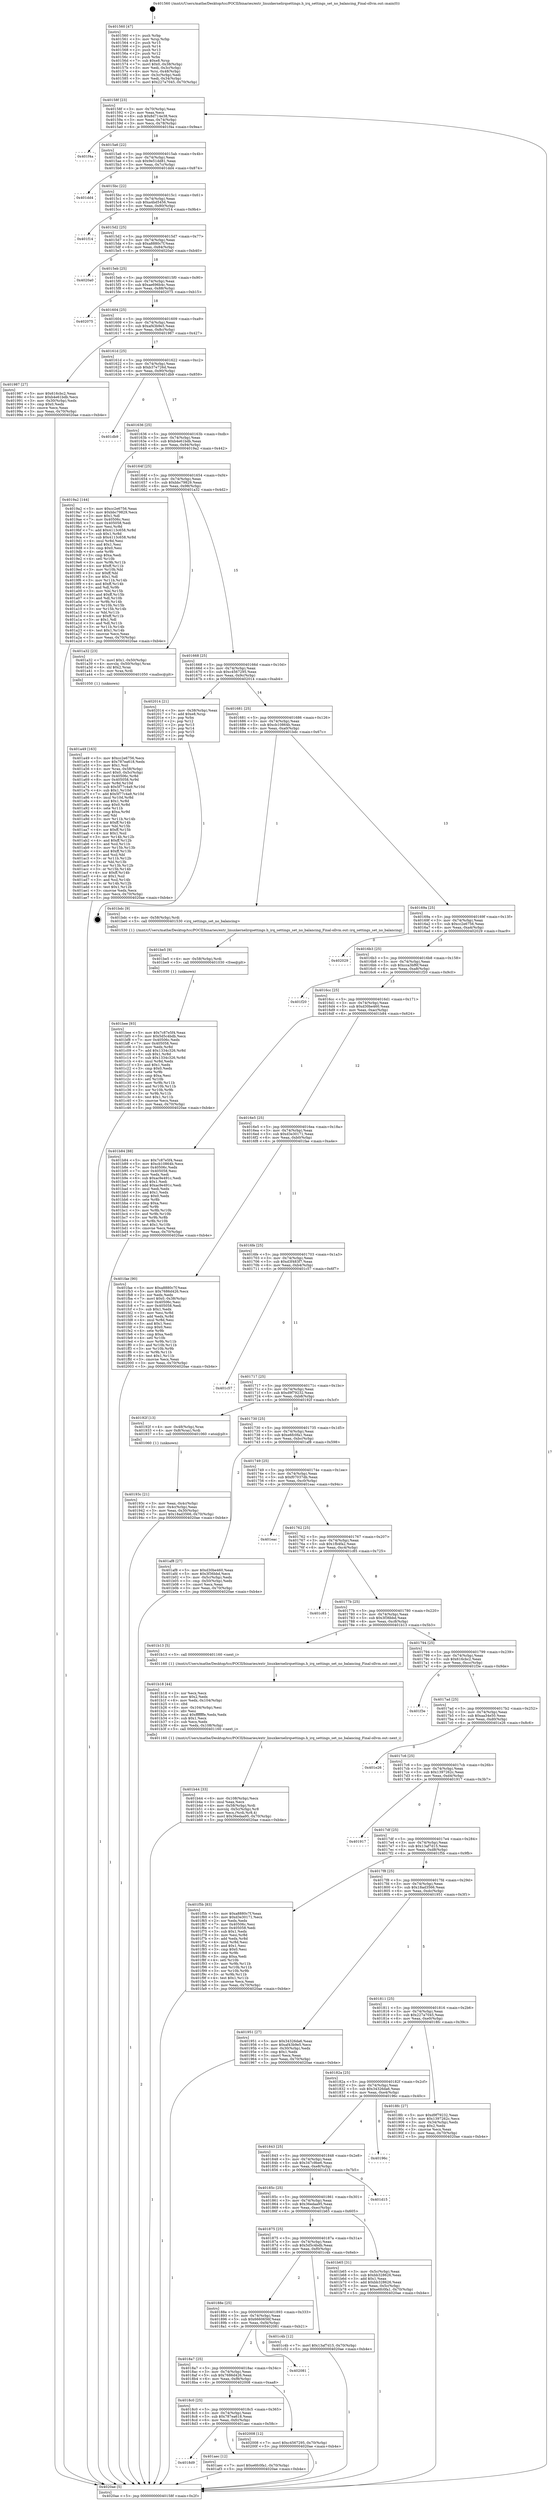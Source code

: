 digraph "0x401560" {
  label = "0x401560 (/mnt/c/Users/mathe/Desktop/tcc/POCII/binaries/extr_linuxkernelirqsettings.h_irq_settings_set_no_balancing_Final-ollvm.out::main(0))"
  labelloc = "t"
  node[shape=record]

  Entry [label="",width=0.3,height=0.3,shape=circle,fillcolor=black,style=filled]
  "0x40158f" [label="{
     0x40158f [23]\l
     | [instrs]\l
     &nbsp;&nbsp;0x40158f \<+3\>: mov -0x70(%rbp),%eax\l
     &nbsp;&nbsp;0x401592 \<+2\>: mov %eax,%ecx\l
     &nbsp;&nbsp;0x401594 \<+6\>: sub $0x8d714e38,%ecx\l
     &nbsp;&nbsp;0x40159a \<+3\>: mov %eax,-0x74(%rbp)\l
     &nbsp;&nbsp;0x40159d \<+3\>: mov %ecx,-0x78(%rbp)\l
     &nbsp;&nbsp;0x4015a0 \<+6\>: je 0000000000401f4a \<main+0x9ea\>\l
  }"]
  "0x401f4a" [label="{
     0x401f4a\l
  }", style=dashed]
  "0x4015a6" [label="{
     0x4015a6 [22]\l
     | [instrs]\l
     &nbsp;&nbsp;0x4015a6 \<+5\>: jmp 00000000004015ab \<main+0x4b\>\l
     &nbsp;&nbsp;0x4015ab \<+3\>: mov -0x74(%rbp),%eax\l
     &nbsp;&nbsp;0x4015ae \<+5\>: sub $0x9e51dd81,%eax\l
     &nbsp;&nbsp;0x4015b3 \<+3\>: mov %eax,-0x7c(%rbp)\l
     &nbsp;&nbsp;0x4015b6 \<+6\>: je 0000000000401dd4 \<main+0x874\>\l
  }"]
  Exit [label="",width=0.3,height=0.3,shape=circle,fillcolor=black,style=filled,peripheries=2]
  "0x401dd4" [label="{
     0x401dd4\l
  }", style=dashed]
  "0x4015bc" [label="{
     0x4015bc [22]\l
     | [instrs]\l
     &nbsp;&nbsp;0x4015bc \<+5\>: jmp 00000000004015c1 \<main+0x61\>\l
     &nbsp;&nbsp;0x4015c1 \<+3\>: mov -0x74(%rbp),%eax\l
     &nbsp;&nbsp;0x4015c4 \<+5\>: sub $0xa4bd5456,%eax\l
     &nbsp;&nbsp;0x4015c9 \<+3\>: mov %eax,-0x80(%rbp)\l
     &nbsp;&nbsp;0x4015cc \<+6\>: je 0000000000401f14 \<main+0x9b4\>\l
  }"]
  "0x401bee" [label="{
     0x401bee [93]\l
     | [instrs]\l
     &nbsp;&nbsp;0x401bee \<+5\>: mov $0x7c87e5f4,%eax\l
     &nbsp;&nbsp;0x401bf3 \<+5\>: mov $0x5d5c4bdb,%ecx\l
     &nbsp;&nbsp;0x401bf8 \<+7\>: mov 0x40506c,%edx\l
     &nbsp;&nbsp;0x401bff \<+7\>: mov 0x405058,%esi\l
     &nbsp;&nbsp;0x401c06 \<+3\>: mov %edx,%r8d\l
     &nbsp;&nbsp;0x401c09 \<+7\>: add $0x1334c326,%r8d\l
     &nbsp;&nbsp;0x401c10 \<+4\>: sub $0x1,%r8d\l
     &nbsp;&nbsp;0x401c14 \<+7\>: sub $0x1334c326,%r8d\l
     &nbsp;&nbsp;0x401c1b \<+4\>: imul %r8d,%edx\l
     &nbsp;&nbsp;0x401c1f \<+3\>: and $0x1,%edx\l
     &nbsp;&nbsp;0x401c22 \<+3\>: cmp $0x0,%edx\l
     &nbsp;&nbsp;0x401c25 \<+4\>: sete %r9b\l
     &nbsp;&nbsp;0x401c29 \<+3\>: cmp $0xa,%esi\l
     &nbsp;&nbsp;0x401c2c \<+4\>: setl %r10b\l
     &nbsp;&nbsp;0x401c30 \<+3\>: mov %r9b,%r11b\l
     &nbsp;&nbsp;0x401c33 \<+3\>: and %r10b,%r11b\l
     &nbsp;&nbsp;0x401c36 \<+3\>: xor %r10b,%r9b\l
     &nbsp;&nbsp;0x401c39 \<+3\>: or %r9b,%r11b\l
     &nbsp;&nbsp;0x401c3c \<+4\>: test $0x1,%r11b\l
     &nbsp;&nbsp;0x401c40 \<+3\>: cmovne %ecx,%eax\l
     &nbsp;&nbsp;0x401c43 \<+3\>: mov %eax,-0x70(%rbp)\l
     &nbsp;&nbsp;0x401c46 \<+5\>: jmp 00000000004020ae \<main+0xb4e\>\l
  }"]
  "0x401f14" [label="{
     0x401f14\l
  }", style=dashed]
  "0x4015d2" [label="{
     0x4015d2 [25]\l
     | [instrs]\l
     &nbsp;&nbsp;0x4015d2 \<+5\>: jmp 00000000004015d7 \<main+0x77\>\l
     &nbsp;&nbsp;0x4015d7 \<+3\>: mov -0x74(%rbp),%eax\l
     &nbsp;&nbsp;0x4015da \<+5\>: sub $0xa8880c7f,%eax\l
     &nbsp;&nbsp;0x4015df \<+6\>: mov %eax,-0x84(%rbp)\l
     &nbsp;&nbsp;0x4015e5 \<+6\>: je 00000000004020a0 \<main+0xb40\>\l
  }"]
  "0x401be5" [label="{
     0x401be5 [9]\l
     | [instrs]\l
     &nbsp;&nbsp;0x401be5 \<+4\>: mov -0x58(%rbp),%rdi\l
     &nbsp;&nbsp;0x401be9 \<+5\>: call 0000000000401030 \<free@plt\>\l
     | [calls]\l
     &nbsp;&nbsp;0x401030 \{1\} (unknown)\l
  }"]
  "0x4020a0" [label="{
     0x4020a0\l
  }", style=dashed]
  "0x4015eb" [label="{
     0x4015eb [25]\l
     | [instrs]\l
     &nbsp;&nbsp;0x4015eb \<+5\>: jmp 00000000004015f0 \<main+0x90\>\l
     &nbsp;&nbsp;0x4015f0 \<+3\>: mov -0x74(%rbp),%eax\l
     &nbsp;&nbsp;0x4015f3 \<+5\>: sub $0xae696b4c,%eax\l
     &nbsp;&nbsp;0x4015f8 \<+6\>: mov %eax,-0x88(%rbp)\l
     &nbsp;&nbsp;0x4015fe \<+6\>: je 0000000000402075 \<main+0xb15\>\l
  }"]
  "0x401b44" [label="{
     0x401b44 [33]\l
     | [instrs]\l
     &nbsp;&nbsp;0x401b44 \<+6\>: mov -0x108(%rbp),%ecx\l
     &nbsp;&nbsp;0x401b4a \<+3\>: imul %eax,%ecx\l
     &nbsp;&nbsp;0x401b4d \<+4\>: mov -0x58(%rbp),%rdi\l
     &nbsp;&nbsp;0x401b51 \<+4\>: movslq -0x5c(%rbp),%r8\l
     &nbsp;&nbsp;0x401b55 \<+4\>: mov %ecx,(%rdi,%r8,4)\l
     &nbsp;&nbsp;0x401b59 \<+7\>: movl $0x36edaa95,-0x70(%rbp)\l
     &nbsp;&nbsp;0x401b60 \<+5\>: jmp 00000000004020ae \<main+0xb4e\>\l
  }"]
  "0x402075" [label="{
     0x402075\l
  }", style=dashed]
  "0x401604" [label="{
     0x401604 [25]\l
     | [instrs]\l
     &nbsp;&nbsp;0x401604 \<+5\>: jmp 0000000000401609 \<main+0xa9\>\l
     &nbsp;&nbsp;0x401609 \<+3\>: mov -0x74(%rbp),%eax\l
     &nbsp;&nbsp;0x40160c \<+5\>: sub $0xaf43b9e5,%eax\l
     &nbsp;&nbsp;0x401611 \<+6\>: mov %eax,-0x8c(%rbp)\l
     &nbsp;&nbsp;0x401617 \<+6\>: je 0000000000401987 \<main+0x427\>\l
  }"]
  "0x401b18" [label="{
     0x401b18 [44]\l
     | [instrs]\l
     &nbsp;&nbsp;0x401b18 \<+2\>: xor %ecx,%ecx\l
     &nbsp;&nbsp;0x401b1a \<+5\>: mov $0x2,%edx\l
     &nbsp;&nbsp;0x401b1f \<+6\>: mov %edx,-0x104(%rbp)\l
     &nbsp;&nbsp;0x401b25 \<+1\>: cltd\l
     &nbsp;&nbsp;0x401b26 \<+6\>: mov -0x104(%rbp),%esi\l
     &nbsp;&nbsp;0x401b2c \<+2\>: idiv %esi\l
     &nbsp;&nbsp;0x401b2e \<+6\>: imul $0xfffffffe,%edx,%edx\l
     &nbsp;&nbsp;0x401b34 \<+3\>: sub $0x1,%ecx\l
     &nbsp;&nbsp;0x401b37 \<+2\>: sub %ecx,%edx\l
     &nbsp;&nbsp;0x401b39 \<+6\>: mov %edx,-0x108(%rbp)\l
     &nbsp;&nbsp;0x401b3f \<+5\>: call 0000000000401160 \<next_i\>\l
     | [calls]\l
     &nbsp;&nbsp;0x401160 \{1\} (/mnt/c/Users/mathe/Desktop/tcc/POCII/binaries/extr_linuxkernelirqsettings.h_irq_settings_set_no_balancing_Final-ollvm.out::next_i)\l
  }"]
  "0x401987" [label="{
     0x401987 [27]\l
     | [instrs]\l
     &nbsp;&nbsp;0x401987 \<+5\>: mov $0x616cbc2,%eax\l
     &nbsp;&nbsp;0x40198c \<+5\>: mov $0xb4e61bdb,%ecx\l
     &nbsp;&nbsp;0x401991 \<+3\>: mov -0x30(%rbp),%edx\l
     &nbsp;&nbsp;0x401994 \<+3\>: cmp $0x0,%edx\l
     &nbsp;&nbsp;0x401997 \<+3\>: cmove %ecx,%eax\l
     &nbsp;&nbsp;0x40199a \<+3\>: mov %eax,-0x70(%rbp)\l
     &nbsp;&nbsp;0x40199d \<+5\>: jmp 00000000004020ae \<main+0xb4e\>\l
  }"]
  "0x40161d" [label="{
     0x40161d [25]\l
     | [instrs]\l
     &nbsp;&nbsp;0x40161d \<+5\>: jmp 0000000000401622 \<main+0xc2\>\l
     &nbsp;&nbsp;0x401622 \<+3\>: mov -0x74(%rbp),%eax\l
     &nbsp;&nbsp;0x401625 \<+5\>: sub $0xb37e726d,%eax\l
     &nbsp;&nbsp;0x40162a \<+6\>: mov %eax,-0x90(%rbp)\l
     &nbsp;&nbsp;0x401630 \<+6\>: je 0000000000401db9 \<main+0x859\>\l
  }"]
  "0x4018d9" [label="{
     0x4018d9\l
  }", style=dashed]
  "0x401db9" [label="{
     0x401db9\l
  }", style=dashed]
  "0x401636" [label="{
     0x401636 [25]\l
     | [instrs]\l
     &nbsp;&nbsp;0x401636 \<+5\>: jmp 000000000040163b \<main+0xdb\>\l
     &nbsp;&nbsp;0x40163b \<+3\>: mov -0x74(%rbp),%eax\l
     &nbsp;&nbsp;0x40163e \<+5\>: sub $0xb4e61bdb,%eax\l
     &nbsp;&nbsp;0x401643 \<+6\>: mov %eax,-0x94(%rbp)\l
     &nbsp;&nbsp;0x401649 \<+6\>: je 00000000004019a2 \<main+0x442\>\l
  }"]
  "0x401aec" [label="{
     0x401aec [12]\l
     | [instrs]\l
     &nbsp;&nbsp;0x401aec \<+7\>: movl $0xe6fc0fa1,-0x70(%rbp)\l
     &nbsp;&nbsp;0x401af3 \<+5\>: jmp 00000000004020ae \<main+0xb4e\>\l
  }"]
  "0x4019a2" [label="{
     0x4019a2 [144]\l
     | [instrs]\l
     &nbsp;&nbsp;0x4019a2 \<+5\>: mov $0xcc2e6756,%eax\l
     &nbsp;&nbsp;0x4019a7 \<+5\>: mov $0xbbc79829,%ecx\l
     &nbsp;&nbsp;0x4019ac \<+2\>: mov $0x1,%dl\l
     &nbsp;&nbsp;0x4019ae \<+7\>: mov 0x40506c,%esi\l
     &nbsp;&nbsp;0x4019b5 \<+7\>: mov 0x405058,%edi\l
     &nbsp;&nbsp;0x4019bc \<+3\>: mov %esi,%r8d\l
     &nbsp;&nbsp;0x4019bf \<+7\>: add $0x4113c658,%r8d\l
     &nbsp;&nbsp;0x4019c6 \<+4\>: sub $0x1,%r8d\l
     &nbsp;&nbsp;0x4019ca \<+7\>: sub $0x4113c658,%r8d\l
     &nbsp;&nbsp;0x4019d1 \<+4\>: imul %r8d,%esi\l
     &nbsp;&nbsp;0x4019d5 \<+3\>: and $0x1,%esi\l
     &nbsp;&nbsp;0x4019d8 \<+3\>: cmp $0x0,%esi\l
     &nbsp;&nbsp;0x4019db \<+4\>: sete %r9b\l
     &nbsp;&nbsp;0x4019df \<+3\>: cmp $0xa,%edi\l
     &nbsp;&nbsp;0x4019e2 \<+4\>: setl %r10b\l
     &nbsp;&nbsp;0x4019e6 \<+3\>: mov %r9b,%r11b\l
     &nbsp;&nbsp;0x4019e9 \<+4\>: xor $0xff,%r11b\l
     &nbsp;&nbsp;0x4019ed \<+3\>: mov %r10b,%bl\l
     &nbsp;&nbsp;0x4019f0 \<+3\>: xor $0xff,%bl\l
     &nbsp;&nbsp;0x4019f3 \<+3\>: xor $0x1,%dl\l
     &nbsp;&nbsp;0x4019f6 \<+3\>: mov %r11b,%r14b\l
     &nbsp;&nbsp;0x4019f9 \<+4\>: and $0xff,%r14b\l
     &nbsp;&nbsp;0x4019fd \<+3\>: and %dl,%r9b\l
     &nbsp;&nbsp;0x401a00 \<+3\>: mov %bl,%r15b\l
     &nbsp;&nbsp;0x401a03 \<+4\>: and $0xff,%r15b\l
     &nbsp;&nbsp;0x401a07 \<+3\>: and %dl,%r10b\l
     &nbsp;&nbsp;0x401a0a \<+3\>: or %r9b,%r14b\l
     &nbsp;&nbsp;0x401a0d \<+3\>: or %r10b,%r15b\l
     &nbsp;&nbsp;0x401a10 \<+3\>: xor %r15b,%r14b\l
     &nbsp;&nbsp;0x401a13 \<+3\>: or %bl,%r11b\l
     &nbsp;&nbsp;0x401a16 \<+4\>: xor $0xff,%r11b\l
     &nbsp;&nbsp;0x401a1a \<+3\>: or $0x1,%dl\l
     &nbsp;&nbsp;0x401a1d \<+3\>: and %dl,%r11b\l
     &nbsp;&nbsp;0x401a20 \<+3\>: or %r11b,%r14b\l
     &nbsp;&nbsp;0x401a23 \<+4\>: test $0x1,%r14b\l
     &nbsp;&nbsp;0x401a27 \<+3\>: cmovne %ecx,%eax\l
     &nbsp;&nbsp;0x401a2a \<+3\>: mov %eax,-0x70(%rbp)\l
     &nbsp;&nbsp;0x401a2d \<+5\>: jmp 00000000004020ae \<main+0xb4e\>\l
  }"]
  "0x40164f" [label="{
     0x40164f [25]\l
     | [instrs]\l
     &nbsp;&nbsp;0x40164f \<+5\>: jmp 0000000000401654 \<main+0xf4\>\l
     &nbsp;&nbsp;0x401654 \<+3\>: mov -0x74(%rbp),%eax\l
     &nbsp;&nbsp;0x401657 \<+5\>: sub $0xbbc79829,%eax\l
     &nbsp;&nbsp;0x40165c \<+6\>: mov %eax,-0x98(%rbp)\l
     &nbsp;&nbsp;0x401662 \<+6\>: je 0000000000401a32 \<main+0x4d2\>\l
  }"]
  "0x4018c0" [label="{
     0x4018c0 [25]\l
     | [instrs]\l
     &nbsp;&nbsp;0x4018c0 \<+5\>: jmp 00000000004018c5 \<main+0x365\>\l
     &nbsp;&nbsp;0x4018c5 \<+3\>: mov -0x74(%rbp),%eax\l
     &nbsp;&nbsp;0x4018c8 \<+5\>: sub $0x787ea618,%eax\l
     &nbsp;&nbsp;0x4018cd \<+6\>: mov %eax,-0xfc(%rbp)\l
     &nbsp;&nbsp;0x4018d3 \<+6\>: je 0000000000401aec \<main+0x58c\>\l
  }"]
  "0x401a32" [label="{
     0x401a32 [23]\l
     | [instrs]\l
     &nbsp;&nbsp;0x401a32 \<+7\>: movl $0x1,-0x50(%rbp)\l
     &nbsp;&nbsp;0x401a39 \<+4\>: movslq -0x50(%rbp),%rax\l
     &nbsp;&nbsp;0x401a3d \<+4\>: shl $0x2,%rax\l
     &nbsp;&nbsp;0x401a41 \<+3\>: mov %rax,%rdi\l
     &nbsp;&nbsp;0x401a44 \<+5\>: call 0000000000401050 \<malloc@plt\>\l
     | [calls]\l
     &nbsp;&nbsp;0x401050 \{1\} (unknown)\l
  }"]
  "0x401668" [label="{
     0x401668 [25]\l
     | [instrs]\l
     &nbsp;&nbsp;0x401668 \<+5\>: jmp 000000000040166d \<main+0x10d\>\l
     &nbsp;&nbsp;0x40166d \<+3\>: mov -0x74(%rbp),%eax\l
     &nbsp;&nbsp;0x401670 \<+5\>: sub $0xc4567295,%eax\l
     &nbsp;&nbsp;0x401675 \<+6\>: mov %eax,-0x9c(%rbp)\l
     &nbsp;&nbsp;0x40167b \<+6\>: je 0000000000402014 \<main+0xab4\>\l
  }"]
  "0x402008" [label="{
     0x402008 [12]\l
     | [instrs]\l
     &nbsp;&nbsp;0x402008 \<+7\>: movl $0xc4567295,-0x70(%rbp)\l
     &nbsp;&nbsp;0x40200f \<+5\>: jmp 00000000004020ae \<main+0xb4e\>\l
  }"]
  "0x402014" [label="{
     0x402014 [21]\l
     | [instrs]\l
     &nbsp;&nbsp;0x402014 \<+3\>: mov -0x38(%rbp),%eax\l
     &nbsp;&nbsp;0x402017 \<+7\>: add $0xe8,%rsp\l
     &nbsp;&nbsp;0x40201e \<+1\>: pop %rbx\l
     &nbsp;&nbsp;0x40201f \<+2\>: pop %r12\l
     &nbsp;&nbsp;0x402021 \<+2\>: pop %r13\l
     &nbsp;&nbsp;0x402023 \<+2\>: pop %r14\l
     &nbsp;&nbsp;0x402025 \<+2\>: pop %r15\l
     &nbsp;&nbsp;0x402027 \<+1\>: pop %rbp\l
     &nbsp;&nbsp;0x402028 \<+1\>: ret\l
  }"]
  "0x401681" [label="{
     0x401681 [25]\l
     | [instrs]\l
     &nbsp;&nbsp;0x401681 \<+5\>: jmp 0000000000401686 \<main+0x126\>\l
     &nbsp;&nbsp;0x401686 \<+3\>: mov -0x74(%rbp),%eax\l
     &nbsp;&nbsp;0x401689 \<+5\>: sub $0xcb10864b,%eax\l
     &nbsp;&nbsp;0x40168e \<+6\>: mov %eax,-0xa0(%rbp)\l
     &nbsp;&nbsp;0x401694 \<+6\>: je 0000000000401bdc \<main+0x67c\>\l
  }"]
  "0x4018a7" [label="{
     0x4018a7 [25]\l
     | [instrs]\l
     &nbsp;&nbsp;0x4018a7 \<+5\>: jmp 00000000004018ac \<main+0x34c\>\l
     &nbsp;&nbsp;0x4018ac \<+3\>: mov -0x74(%rbp),%eax\l
     &nbsp;&nbsp;0x4018af \<+5\>: sub $0x7686d426,%eax\l
     &nbsp;&nbsp;0x4018b4 \<+6\>: mov %eax,-0xf8(%rbp)\l
     &nbsp;&nbsp;0x4018ba \<+6\>: je 0000000000402008 \<main+0xaa8\>\l
  }"]
  "0x401bdc" [label="{
     0x401bdc [9]\l
     | [instrs]\l
     &nbsp;&nbsp;0x401bdc \<+4\>: mov -0x58(%rbp),%rdi\l
     &nbsp;&nbsp;0x401be0 \<+5\>: call 0000000000401530 \<irq_settings_set_no_balancing\>\l
     | [calls]\l
     &nbsp;&nbsp;0x401530 \{1\} (/mnt/c/Users/mathe/Desktop/tcc/POCII/binaries/extr_linuxkernelirqsettings.h_irq_settings_set_no_balancing_Final-ollvm.out::irq_settings_set_no_balancing)\l
  }"]
  "0x40169a" [label="{
     0x40169a [25]\l
     | [instrs]\l
     &nbsp;&nbsp;0x40169a \<+5\>: jmp 000000000040169f \<main+0x13f\>\l
     &nbsp;&nbsp;0x40169f \<+3\>: mov -0x74(%rbp),%eax\l
     &nbsp;&nbsp;0x4016a2 \<+5\>: sub $0xcc2e6756,%eax\l
     &nbsp;&nbsp;0x4016a7 \<+6\>: mov %eax,-0xa4(%rbp)\l
     &nbsp;&nbsp;0x4016ad \<+6\>: je 0000000000402029 \<main+0xac9\>\l
  }"]
  "0x402081" [label="{
     0x402081\l
  }", style=dashed]
  "0x402029" [label="{
     0x402029\l
  }", style=dashed]
  "0x4016b3" [label="{
     0x4016b3 [25]\l
     | [instrs]\l
     &nbsp;&nbsp;0x4016b3 \<+5\>: jmp 00000000004016b8 \<main+0x158\>\l
     &nbsp;&nbsp;0x4016b8 \<+3\>: mov -0x74(%rbp),%eax\l
     &nbsp;&nbsp;0x4016bb \<+5\>: sub $0xcca3bf6f,%eax\l
     &nbsp;&nbsp;0x4016c0 \<+6\>: mov %eax,-0xa8(%rbp)\l
     &nbsp;&nbsp;0x4016c6 \<+6\>: je 0000000000401f20 \<main+0x9c0\>\l
  }"]
  "0x40188e" [label="{
     0x40188e [25]\l
     | [instrs]\l
     &nbsp;&nbsp;0x40188e \<+5\>: jmp 0000000000401893 \<main+0x333\>\l
     &nbsp;&nbsp;0x401893 \<+3\>: mov -0x74(%rbp),%eax\l
     &nbsp;&nbsp;0x401896 \<+5\>: sub $0x6660656f,%eax\l
     &nbsp;&nbsp;0x40189b \<+6\>: mov %eax,-0xf4(%rbp)\l
     &nbsp;&nbsp;0x4018a1 \<+6\>: je 0000000000402081 \<main+0xb21\>\l
  }"]
  "0x401f20" [label="{
     0x401f20\l
  }", style=dashed]
  "0x4016cc" [label="{
     0x4016cc [25]\l
     | [instrs]\l
     &nbsp;&nbsp;0x4016cc \<+5\>: jmp 00000000004016d1 \<main+0x171\>\l
     &nbsp;&nbsp;0x4016d1 \<+3\>: mov -0x74(%rbp),%eax\l
     &nbsp;&nbsp;0x4016d4 \<+5\>: sub $0xd30be460,%eax\l
     &nbsp;&nbsp;0x4016d9 \<+6\>: mov %eax,-0xac(%rbp)\l
     &nbsp;&nbsp;0x4016df \<+6\>: je 0000000000401b84 \<main+0x624\>\l
  }"]
  "0x401c4b" [label="{
     0x401c4b [12]\l
     | [instrs]\l
     &nbsp;&nbsp;0x401c4b \<+7\>: movl $0x13af7d15,-0x70(%rbp)\l
     &nbsp;&nbsp;0x401c52 \<+5\>: jmp 00000000004020ae \<main+0xb4e\>\l
  }"]
  "0x401b84" [label="{
     0x401b84 [88]\l
     | [instrs]\l
     &nbsp;&nbsp;0x401b84 \<+5\>: mov $0x7c87e5f4,%eax\l
     &nbsp;&nbsp;0x401b89 \<+5\>: mov $0xcb10864b,%ecx\l
     &nbsp;&nbsp;0x401b8e \<+7\>: mov 0x40506c,%edx\l
     &nbsp;&nbsp;0x401b95 \<+7\>: mov 0x405058,%esi\l
     &nbsp;&nbsp;0x401b9c \<+2\>: mov %edx,%edi\l
     &nbsp;&nbsp;0x401b9e \<+6\>: sub $0xac9e491c,%edi\l
     &nbsp;&nbsp;0x401ba4 \<+3\>: sub $0x1,%edi\l
     &nbsp;&nbsp;0x401ba7 \<+6\>: add $0xac9e491c,%edi\l
     &nbsp;&nbsp;0x401bad \<+3\>: imul %edi,%edx\l
     &nbsp;&nbsp;0x401bb0 \<+3\>: and $0x1,%edx\l
     &nbsp;&nbsp;0x401bb3 \<+3\>: cmp $0x0,%edx\l
     &nbsp;&nbsp;0x401bb6 \<+4\>: sete %r8b\l
     &nbsp;&nbsp;0x401bba \<+3\>: cmp $0xa,%esi\l
     &nbsp;&nbsp;0x401bbd \<+4\>: setl %r9b\l
     &nbsp;&nbsp;0x401bc1 \<+3\>: mov %r8b,%r10b\l
     &nbsp;&nbsp;0x401bc4 \<+3\>: and %r9b,%r10b\l
     &nbsp;&nbsp;0x401bc7 \<+3\>: xor %r9b,%r8b\l
     &nbsp;&nbsp;0x401bca \<+3\>: or %r8b,%r10b\l
     &nbsp;&nbsp;0x401bcd \<+4\>: test $0x1,%r10b\l
     &nbsp;&nbsp;0x401bd1 \<+3\>: cmovne %ecx,%eax\l
     &nbsp;&nbsp;0x401bd4 \<+3\>: mov %eax,-0x70(%rbp)\l
     &nbsp;&nbsp;0x401bd7 \<+5\>: jmp 00000000004020ae \<main+0xb4e\>\l
  }"]
  "0x4016e5" [label="{
     0x4016e5 [25]\l
     | [instrs]\l
     &nbsp;&nbsp;0x4016e5 \<+5\>: jmp 00000000004016ea \<main+0x18a\>\l
     &nbsp;&nbsp;0x4016ea \<+3\>: mov -0x74(%rbp),%eax\l
     &nbsp;&nbsp;0x4016ed \<+5\>: sub $0xd3e30171,%eax\l
     &nbsp;&nbsp;0x4016f2 \<+6\>: mov %eax,-0xb0(%rbp)\l
     &nbsp;&nbsp;0x4016f8 \<+6\>: je 0000000000401fae \<main+0xa4e\>\l
  }"]
  "0x401875" [label="{
     0x401875 [25]\l
     | [instrs]\l
     &nbsp;&nbsp;0x401875 \<+5\>: jmp 000000000040187a \<main+0x31a\>\l
     &nbsp;&nbsp;0x40187a \<+3\>: mov -0x74(%rbp),%eax\l
     &nbsp;&nbsp;0x40187d \<+5\>: sub $0x5d5c4bdb,%eax\l
     &nbsp;&nbsp;0x401882 \<+6\>: mov %eax,-0xf0(%rbp)\l
     &nbsp;&nbsp;0x401888 \<+6\>: je 0000000000401c4b \<main+0x6eb\>\l
  }"]
  "0x401fae" [label="{
     0x401fae [90]\l
     | [instrs]\l
     &nbsp;&nbsp;0x401fae \<+5\>: mov $0xa8880c7f,%eax\l
     &nbsp;&nbsp;0x401fb3 \<+5\>: mov $0x7686d426,%ecx\l
     &nbsp;&nbsp;0x401fb8 \<+2\>: xor %edx,%edx\l
     &nbsp;&nbsp;0x401fba \<+7\>: movl $0x0,-0x38(%rbp)\l
     &nbsp;&nbsp;0x401fc1 \<+7\>: mov 0x40506c,%esi\l
     &nbsp;&nbsp;0x401fc8 \<+7\>: mov 0x405058,%edi\l
     &nbsp;&nbsp;0x401fcf \<+3\>: sub $0x1,%edx\l
     &nbsp;&nbsp;0x401fd2 \<+3\>: mov %esi,%r8d\l
     &nbsp;&nbsp;0x401fd5 \<+3\>: add %edx,%r8d\l
     &nbsp;&nbsp;0x401fd8 \<+4\>: imul %r8d,%esi\l
     &nbsp;&nbsp;0x401fdc \<+3\>: and $0x1,%esi\l
     &nbsp;&nbsp;0x401fdf \<+3\>: cmp $0x0,%esi\l
     &nbsp;&nbsp;0x401fe2 \<+4\>: sete %r9b\l
     &nbsp;&nbsp;0x401fe6 \<+3\>: cmp $0xa,%edi\l
     &nbsp;&nbsp;0x401fe9 \<+4\>: setl %r10b\l
     &nbsp;&nbsp;0x401fed \<+3\>: mov %r9b,%r11b\l
     &nbsp;&nbsp;0x401ff0 \<+3\>: and %r10b,%r11b\l
     &nbsp;&nbsp;0x401ff3 \<+3\>: xor %r10b,%r9b\l
     &nbsp;&nbsp;0x401ff6 \<+3\>: or %r9b,%r11b\l
     &nbsp;&nbsp;0x401ff9 \<+4\>: test $0x1,%r11b\l
     &nbsp;&nbsp;0x401ffd \<+3\>: cmovne %ecx,%eax\l
     &nbsp;&nbsp;0x402000 \<+3\>: mov %eax,-0x70(%rbp)\l
     &nbsp;&nbsp;0x402003 \<+5\>: jmp 00000000004020ae \<main+0xb4e\>\l
  }"]
  "0x4016fe" [label="{
     0x4016fe [25]\l
     | [instrs]\l
     &nbsp;&nbsp;0x4016fe \<+5\>: jmp 0000000000401703 \<main+0x1a3\>\l
     &nbsp;&nbsp;0x401703 \<+3\>: mov -0x74(%rbp),%eax\l
     &nbsp;&nbsp;0x401706 \<+5\>: sub $0xd3f483f7,%eax\l
     &nbsp;&nbsp;0x40170b \<+6\>: mov %eax,-0xb4(%rbp)\l
     &nbsp;&nbsp;0x401711 \<+6\>: je 0000000000401c57 \<main+0x6f7\>\l
  }"]
  "0x401b65" [label="{
     0x401b65 [31]\l
     | [instrs]\l
     &nbsp;&nbsp;0x401b65 \<+3\>: mov -0x5c(%rbp),%eax\l
     &nbsp;&nbsp;0x401b68 \<+5\>: sub $0xbb328626,%eax\l
     &nbsp;&nbsp;0x401b6d \<+3\>: add $0x1,%eax\l
     &nbsp;&nbsp;0x401b70 \<+5\>: add $0xbb328626,%eax\l
     &nbsp;&nbsp;0x401b75 \<+3\>: mov %eax,-0x5c(%rbp)\l
     &nbsp;&nbsp;0x401b78 \<+7\>: movl $0xe6fc0fa1,-0x70(%rbp)\l
     &nbsp;&nbsp;0x401b7f \<+5\>: jmp 00000000004020ae \<main+0xb4e\>\l
  }"]
  "0x401c57" [label="{
     0x401c57\l
  }", style=dashed]
  "0x401717" [label="{
     0x401717 [25]\l
     | [instrs]\l
     &nbsp;&nbsp;0x401717 \<+5\>: jmp 000000000040171c \<main+0x1bc\>\l
     &nbsp;&nbsp;0x40171c \<+3\>: mov -0x74(%rbp),%eax\l
     &nbsp;&nbsp;0x40171f \<+5\>: sub $0xd9f79232,%eax\l
     &nbsp;&nbsp;0x401724 \<+6\>: mov %eax,-0xb8(%rbp)\l
     &nbsp;&nbsp;0x40172a \<+6\>: je 000000000040192f \<main+0x3cf\>\l
  }"]
  "0x40185c" [label="{
     0x40185c [25]\l
     | [instrs]\l
     &nbsp;&nbsp;0x40185c \<+5\>: jmp 0000000000401861 \<main+0x301\>\l
     &nbsp;&nbsp;0x401861 \<+3\>: mov -0x74(%rbp),%eax\l
     &nbsp;&nbsp;0x401864 \<+5\>: sub $0x36edaa95,%eax\l
     &nbsp;&nbsp;0x401869 \<+6\>: mov %eax,-0xec(%rbp)\l
     &nbsp;&nbsp;0x40186f \<+6\>: je 0000000000401b65 \<main+0x605\>\l
  }"]
  "0x40192f" [label="{
     0x40192f [13]\l
     | [instrs]\l
     &nbsp;&nbsp;0x40192f \<+4\>: mov -0x48(%rbp),%rax\l
     &nbsp;&nbsp;0x401933 \<+4\>: mov 0x8(%rax),%rdi\l
     &nbsp;&nbsp;0x401937 \<+5\>: call 0000000000401060 \<atoi@plt\>\l
     | [calls]\l
     &nbsp;&nbsp;0x401060 \{1\} (unknown)\l
  }"]
  "0x401730" [label="{
     0x401730 [25]\l
     | [instrs]\l
     &nbsp;&nbsp;0x401730 \<+5\>: jmp 0000000000401735 \<main+0x1d5\>\l
     &nbsp;&nbsp;0x401735 \<+3\>: mov -0x74(%rbp),%eax\l
     &nbsp;&nbsp;0x401738 \<+5\>: sub $0xe6fc0fa1,%eax\l
     &nbsp;&nbsp;0x40173d \<+6\>: mov %eax,-0xbc(%rbp)\l
     &nbsp;&nbsp;0x401743 \<+6\>: je 0000000000401af8 \<main+0x598\>\l
  }"]
  "0x401d15" [label="{
     0x401d15\l
  }", style=dashed]
  "0x401af8" [label="{
     0x401af8 [27]\l
     | [instrs]\l
     &nbsp;&nbsp;0x401af8 \<+5\>: mov $0xd30be460,%eax\l
     &nbsp;&nbsp;0x401afd \<+5\>: mov $0x3f36bbd,%ecx\l
     &nbsp;&nbsp;0x401b02 \<+3\>: mov -0x5c(%rbp),%edx\l
     &nbsp;&nbsp;0x401b05 \<+3\>: cmp -0x50(%rbp),%edx\l
     &nbsp;&nbsp;0x401b08 \<+3\>: cmovl %ecx,%eax\l
     &nbsp;&nbsp;0x401b0b \<+3\>: mov %eax,-0x70(%rbp)\l
     &nbsp;&nbsp;0x401b0e \<+5\>: jmp 00000000004020ae \<main+0xb4e\>\l
  }"]
  "0x401749" [label="{
     0x401749 [25]\l
     | [instrs]\l
     &nbsp;&nbsp;0x401749 \<+5\>: jmp 000000000040174e \<main+0x1ee\>\l
     &nbsp;&nbsp;0x40174e \<+3\>: mov -0x74(%rbp),%eax\l
     &nbsp;&nbsp;0x401751 \<+5\>: sub $0xf07037db,%eax\l
     &nbsp;&nbsp;0x401756 \<+6\>: mov %eax,-0xc0(%rbp)\l
     &nbsp;&nbsp;0x40175c \<+6\>: je 0000000000401eac \<main+0x94c\>\l
  }"]
  "0x401843" [label="{
     0x401843 [25]\l
     | [instrs]\l
     &nbsp;&nbsp;0x401843 \<+5\>: jmp 0000000000401848 \<main+0x2e8\>\l
     &nbsp;&nbsp;0x401848 \<+3\>: mov -0x74(%rbp),%eax\l
     &nbsp;&nbsp;0x40184b \<+5\>: sub $0x347c9be6,%eax\l
     &nbsp;&nbsp;0x401850 \<+6\>: mov %eax,-0xe8(%rbp)\l
     &nbsp;&nbsp;0x401856 \<+6\>: je 0000000000401d15 \<main+0x7b5\>\l
  }"]
  "0x401eac" [label="{
     0x401eac\l
  }", style=dashed]
  "0x401762" [label="{
     0x401762 [25]\l
     | [instrs]\l
     &nbsp;&nbsp;0x401762 \<+5\>: jmp 0000000000401767 \<main+0x207\>\l
     &nbsp;&nbsp;0x401767 \<+3\>: mov -0x74(%rbp),%eax\l
     &nbsp;&nbsp;0x40176a \<+5\>: sub $0x1fb4fa2,%eax\l
     &nbsp;&nbsp;0x40176f \<+6\>: mov %eax,-0xc4(%rbp)\l
     &nbsp;&nbsp;0x401775 \<+6\>: je 0000000000401c85 \<main+0x725\>\l
  }"]
  "0x40196c" [label="{
     0x40196c\l
  }", style=dashed]
  "0x401c85" [label="{
     0x401c85\l
  }", style=dashed]
  "0x40177b" [label="{
     0x40177b [25]\l
     | [instrs]\l
     &nbsp;&nbsp;0x40177b \<+5\>: jmp 0000000000401780 \<main+0x220\>\l
     &nbsp;&nbsp;0x401780 \<+3\>: mov -0x74(%rbp),%eax\l
     &nbsp;&nbsp;0x401783 \<+5\>: sub $0x3f36bbd,%eax\l
     &nbsp;&nbsp;0x401788 \<+6\>: mov %eax,-0xc8(%rbp)\l
     &nbsp;&nbsp;0x40178e \<+6\>: je 0000000000401b13 \<main+0x5b3\>\l
  }"]
  "0x401a49" [label="{
     0x401a49 [163]\l
     | [instrs]\l
     &nbsp;&nbsp;0x401a49 \<+5\>: mov $0xcc2e6756,%ecx\l
     &nbsp;&nbsp;0x401a4e \<+5\>: mov $0x787ea618,%edx\l
     &nbsp;&nbsp;0x401a53 \<+3\>: mov $0x1,%sil\l
     &nbsp;&nbsp;0x401a56 \<+4\>: mov %rax,-0x58(%rbp)\l
     &nbsp;&nbsp;0x401a5a \<+7\>: movl $0x0,-0x5c(%rbp)\l
     &nbsp;&nbsp;0x401a61 \<+8\>: mov 0x40506c,%r8d\l
     &nbsp;&nbsp;0x401a69 \<+8\>: mov 0x405058,%r9d\l
     &nbsp;&nbsp;0x401a71 \<+3\>: mov %r8d,%r10d\l
     &nbsp;&nbsp;0x401a74 \<+7\>: sub $0x5f77c4a9,%r10d\l
     &nbsp;&nbsp;0x401a7b \<+4\>: sub $0x1,%r10d\l
     &nbsp;&nbsp;0x401a7f \<+7\>: add $0x5f77c4a9,%r10d\l
     &nbsp;&nbsp;0x401a86 \<+4\>: imul %r10d,%r8d\l
     &nbsp;&nbsp;0x401a8a \<+4\>: and $0x1,%r8d\l
     &nbsp;&nbsp;0x401a8e \<+4\>: cmp $0x0,%r8d\l
     &nbsp;&nbsp;0x401a92 \<+4\>: sete %r11b\l
     &nbsp;&nbsp;0x401a96 \<+4\>: cmp $0xa,%r9d\l
     &nbsp;&nbsp;0x401a9a \<+3\>: setl %bl\l
     &nbsp;&nbsp;0x401a9d \<+3\>: mov %r11b,%r14b\l
     &nbsp;&nbsp;0x401aa0 \<+4\>: xor $0xff,%r14b\l
     &nbsp;&nbsp;0x401aa4 \<+3\>: mov %bl,%r15b\l
     &nbsp;&nbsp;0x401aa7 \<+4\>: xor $0xff,%r15b\l
     &nbsp;&nbsp;0x401aab \<+4\>: xor $0x1,%sil\l
     &nbsp;&nbsp;0x401aaf \<+3\>: mov %r14b,%r12b\l
     &nbsp;&nbsp;0x401ab2 \<+4\>: and $0xff,%r12b\l
     &nbsp;&nbsp;0x401ab6 \<+3\>: and %sil,%r11b\l
     &nbsp;&nbsp;0x401ab9 \<+3\>: mov %r15b,%r13b\l
     &nbsp;&nbsp;0x401abc \<+4\>: and $0xff,%r13b\l
     &nbsp;&nbsp;0x401ac0 \<+3\>: and %sil,%bl\l
     &nbsp;&nbsp;0x401ac3 \<+3\>: or %r11b,%r12b\l
     &nbsp;&nbsp;0x401ac6 \<+3\>: or %bl,%r13b\l
     &nbsp;&nbsp;0x401ac9 \<+3\>: xor %r13b,%r12b\l
     &nbsp;&nbsp;0x401acc \<+3\>: or %r15b,%r14b\l
     &nbsp;&nbsp;0x401acf \<+4\>: xor $0xff,%r14b\l
     &nbsp;&nbsp;0x401ad3 \<+4\>: or $0x1,%sil\l
     &nbsp;&nbsp;0x401ad7 \<+3\>: and %sil,%r14b\l
     &nbsp;&nbsp;0x401ada \<+3\>: or %r14b,%r12b\l
     &nbsp;&nbsp;0x401add \<+4\>: test $0x1,%r12b\l
     &nbsp;&nbsp;0x401ae1 \<+3\>: cmovne %edx,%ecx\l
     &nbsp;&nbsp;0x401ae4 \<+3\>: mov %ecx,-0x70(%rbp)\l
     &nbsp;&nbsp;0x401ae7 \<+5\>: jmp 00000000004020ae \<main+0xb4e\>\l
  }"]
  "0x401b13" [label="{
     0x401b13 [5]\l
     | [instrs]\l
     &nbsp;&nbsp;0x401b13 \<+5\>: call 0000000000401160 \<next_i\>\l
     | [calls]\l
     &nbsp;&nbsp;0x401160 \{1\} (/mnt/c/Users/mathe/Desktop/tcc/POCII/binaries/extr_linuxkernelirqsettings.h_irq_settings_set_no_balancing_Final-ollvm.out::next_i)\l
  }"]
  "0x401794" [label="{
     0x401794 [25]\l
     | [instrs]\l
     &nbsp;&nbsp;0x401794 \<+5\>: jmp 0000000000401799 \<main+0x239\>\l
     &nbsp;&nbsp;0x401799 \<+3\>: mov -0x74(%rbp),%eax\l
     &nbsp;&nbsp;0x40179c \<+5\>: sub $0x616cbc2,%eax\l
     &nbsp;&nbsp;0x4017a1 \<+6\>: mov %eax,-0xcc(%rbp)\l
     &nbsp;&nbsp;0x4017a7 \<+6\>: je 0000000000401f3e \<main+0x9de\>\l
  }"]
  "0x40193c" [label="{
     0x40193c [21]\l
     | [instrs]\l
     &nbsp;&nbsp;0x40193c \<+3\>: mov %eax,-0x4c(%rbp)\l
     &nbsp;&nbsp;0x40193f \<+3\>: mov -0x4c(%rbp),%eax\l
     &nbsp;&nbsp;0x401942 \<+3\>: mov %eax,-0x30(%rbp)\l
     &nbsp;&nbsp;0x401945 \<+7\>: movl $0x18ad3566,-0x70(%rbp)\l
     &nbsp;&nbsp;0x40194c \<+5\>: jmp 00000000004020ae \<main+0xb4e\>\l
  }"]
  "0x401f3e" [label="{
     0x401f3e\l
  }", style=dashed]
  "0x4017ad" [label="{
     0x4017ad [25]\l
     | [instrs]\l
     &nbsp;&nbsp;0x4017ad \<+5\>: jmp 00000000004017b2 \<main+0x252\>\l
     &nbsp;&nbsp;0x4017b2 \<+3\>: mov -0x74(%rbp),%eax\l
     &nbsp;&nbsp;0x4017b5 \<+5\>: sub $0xaa34e50,%eax\l
     &nbsp;&nbsp;0x4017ba \<+6\>: mov %eax,-0xd0(%rbp)\l
     &nbsp;&nbsp;0x4017c0 \<+6\>: je 0000000000401e26 \<main+0x8c6\>\l
  }"]
  "0x401560" [label="{
     0x401560 [47]\l
     | [instrs]\l
     &nbsp;&nbsp;0x401560 \<+1\>: push %rbp\l
     &nbsp;&nbsp;0x401561 \<+3\>: mov %rsp,%rbp\l
     &nbsp;&nbsp;0x401564 \<+2\>: push %r15\l
     &nbsp;&nbsp;0x401566 \<+2\>: push %r14\l
     &nbsp;&nbsp;0x401568 \<+2\>: push %r13\l
     &nbsp;&nbsp;0x40156a \<+2\>: push %r12\l
     &nbsp;&nbsp;0x40156c \<+1\>: push %rbx\l
     &nbsp;&nbsp;0x40156d \<+7\>: sub $0xe8,%rsp\l
     &nbsp;&nbsp;0x401574 \<+7\>: movl $0x0,-0x38(%rbp)\l
     &nbsp;&nbsp;0x40157b \<+3\>: mov %edi,-0x3c(%rbp)\l
     &nbsp;&nbsp;0x40157e \<+4\>: mov %rsi,-0x48(%rbp)\l
     &nbsp;&nbsp;0x401582 \<+3\>: mov -0x3c(%rbp),%edi\l
     &nbsp;&nbsp;0x401585 \<+3\>: mov %edi,-0x34(%rbp)\l
     &nbsp;&nbsp;0x401588 \<+7\>: movl $0x227a7045,-0x70(%rbp)\l
  }"]
  "0x401e26" [label="{
     0x401e26\l
  }", style=dashed]
  "0x4017c6" [label="{
     0x4017c6 [25]\l
     | [instrs]\l
     &nbsp;&nbsp;0x4017c6 \<+5\>: jmp 00000000004017cb \<main+0x26b\>\l
     &nbsp;&nbsp;0x4017cb \<+3\>: mov -0x74(%rbp),%eax\l
     &nbsp;&nbsp;0x4017ce \<+5\>: sub $0x1397262c,%eax\l
     &nbsp;&nbsp;0x4017d3 \<+6\>: mov %eax,-0xd4(%rbp)\l
     &nbsp;&nbsp;0x4017d9 \<+6\>: je 0000000000401917 \<main+0x3b7\>\l
  }"]
  "0x4020ae" [label="{
     0x4020ae [5]\l
     | [instrs]\l
     &nbsp;&nbsp;0x4020ae \<+5\>: jmp 000000000040158f \<main+0x2f\>\l
  }"]
  "0x401917" [label="{
     0x401917\l
  }", style=dashed]
  "0x4017df" [label="{
     0x4017df [25]\l
     | [instrs]\l
     &nbsp;&nbsp;0x4017df \<+5\>: jmp 00000000004017e4 \<main+0x284\>\l
     &nbsp;&nbsp;0x4017e4 \<+3\>: mov -0x74(%rbp),%eax\l
     &nbsp;&nbsp;0x4017e7 \<+5\>: sub $0x13af7d15,%eax\l
     &nbsp;&nbsp;0x4017ec \<+6\>: mov %eax,-0xd8(%rbp)\l
     &nbsp;&nbsp;0x4017f2 \<+6\>: je 0000000000401f5b \<main+0x9fb\>\l
  }"]
  "0x40182a" [label="{
     0x40182a [25]\l
     | [instrs]\l
     &nbsp;&nbsp;0x40182a \<+5\>: jmp 000000000040182f \<main+0x2cf\>\l
     &nbsp;&nbsp;0x40182f \<+3\>: mov -0x74(%rbp),%eax\l
     &nbsp;&nbsp;0x401832 \<+5\>: sub $0x34326da6,%eax\l
     &nbsp;&nbsp;0x401837 \<+6\>: mov %eax,-0xe4(%rbp)\l
     &nbsp;&nbsp;0x40183d \<+6\>: je 000000000040196c \<main+0x40c\>\l
  }"]
  "0x401f5b" [label="{
     0x401f5b [83]\l
     | [instrs]\l
     &nbsp;&nbsp;0x401f5b \<+5\>: mov $0xa8880c7f,%eax\l
     &nbsp;&nbsp;0x401f60 \<+5\>: mov $0xd3e30171,%ecx\l
     &nbsp;&nbsp;0x401f65 \<+2\>: xor %edx,%edx\l
     &nbsp;&nbsp;0x401f67 \<+7\>: mov 0x40506c,%esi\l
     &nbsp;&nbsp;0x401f6e \<+7\>: mov 0x405058,%edi\l
     &nbsp;&nbsp;0x401f75 \<+3\>: sub $0x1,%edx\l
     &nbsp;&nbsp;0x401f78 \<+3\>: mov %esi,%r8d\l
     &nbsp;&nbsp;0x401f7b \<+3\>: add %edx,%r8d\l
     &nbsp;&nbsp;0x401f7e \<+4\>: imul %r8d,%esi\l
     &nbsp;&nbsp;0x401f82 \<+3\>: and $0x1,%esi\l
     &nbsp;&nbsp;0x401f85 \<+3\>: cmp $0x0,%esi\l
     &nbsp;&nbsp;0x401f88 \<+4\>: sete %r9b\l
     &nbsp;&nbsp;0x401f8c \<+3\>: cmp $0xa,%edi\l
     &nbsp;&nbsp;0x401f8f \<+4\>: setl %r10b\l
     &nbsp;&nbsp;0x401f93 \<+3\>: mov %r9b,%r11b\l
     &nbsp;&nbsp;0x401f96 \<+3\>: and %r10b,%r11b\l
     &nbsp;&nbsp;0x401f99 \<+3\>: xor %r10b,%r9b\l
     &nbsp;&nbsp;0x401f9c \<+3\>: or %r9b,%r11b\l
     &nbsp;&nbsp;0x401f9f \<+4\>: test $0x1,%r11b\l
     &nbsp;&nbsp;0x401fa3 \<+3\>: cmovne %ecx,%eax\l
     &nbsp;&nbsp;0x401fa6 \<+3\>: mov %eax,-0x70(%rbp)\l
     &nbsp;&nbsp;0x401fa9 \<+5\>: jmp 00000000004020ae \<main+0xb4e\>\l
  }"]
  "0x4017f8" [label="{
     0x4017f8 [25]\l
     | [instrs]\l
     &nbsp;&nbsp;0x4017f8 \<+5\>: jmp 00000000004017fd \<main+0x29d\>\l
     &nbsp;&nbsp;0x4017fd \<+3\>: mov -0x74(%rbp),%eax\l
     &nbsp;&nbsp;0x401800 \<+5\>: sub $0x18ad3566,%eax\l
     &nbsp;&nbsp;0x401805 \<+6\>: mov %eax,-0xdc(%rbp)\l
     &nbsp;&nbsp;0x40180b \<+6\>: je 0000000000401951 \<main+0x3f1\>\l
  }"]
  "0x4018fc" [label="{
     0x4018fc [27]\l
     | [instrs]\l
     &nbsp;&nbsp;0x4018fc \<+5\>: mov $0xd9f79232,%eax\l
     &nbsp;&nbsp;0x401901 \<+5\>: mov $0x1397262c,%ecx\l
     &nbsp;&nbsp;0x401906 \<+3\>: mov -0x34(%rbp),%edx\l
     &nbsp;&nbsp;0x401909 \<+3\>: cmp $0x2,%edx\l
     &nbsp;&nbsp;0x40190c \<+3\>: cmovne %ecx,%eax\l
     &nbsp;&nbsp;0x40190f \<+3\>: mov %eax,-0x70(%rbp)\l
     &nbsp;&nbsp;0x401912 \<+5\>: jmp 00000000004020ae \<main+0xb4e\>\l
  }"]
  "0x401951" [label="{
     0x401951 [27]\l
     | [instrs]\l
     &nbsp;&nbsp;0x401951 \<+5\>: mov $0x34326da6,%eax\l
     &nbsp;&nbsp;0x401956 \<+5\>: mov $0xaf43b9e5,%ecx\l
     &nbsp;&nbsp;0x40195b \<+3\>: mov -0x30(%rbp),%edx\l
     &nbsp;&nbsp;0x40195e \<+3\>: cmp $0x1,%edx\l
     &nbsp;&nbsp;0x401961 \<+3\>: cmovl %ecx,%eax\l
     &nbsp;&nbsp;0x401964 \<+3\>: mov %eax,-0x70(%rbp)\l
     &nbsp;&nbsp;0x401967 \<+5\>: jmp 00000000004020ae \<main+0xb4e\>\l
  }"]
  "0x401811" [label="{
     0x401811 [25]\l
     | [instrs]\l
     &nbsp;&nbsp;0x401811 \<+5\>: jmp 0000000000401816 \<main+0x2b6\>\l
     &nbsp;&nbsp;0x401816 \<+3\>: mov -0x74(%rbp),%eax\l
     &nbsp;&nbsp;0x401819 \<+5\>: sub $0x227a7045,%eax\l
     &nbsp;&nbsp;0x40181e \<+6\>: mov %eax,-0xe0(%rbp)\l
     &nbsp;&nbsp;0x401824 \<+6\>: je 00000000004018fc \<main+0x39c\>\l
  }"]
  Entry -> "0x401560" [label=" 1"]
  "0x40158f" -> "0x401f4a" [label=" 0"]
  "0x40158f" -> "0x4015a6" [label=" 18"]
  "0x402014" -> Exit [label=" 1"]
  "0x4015a6" -> "0x401dd4" [label=" 0"]
  "0x4015a6" -> "0x4015bc" [label=" 18"]
  "0x402008" -> "0x4020ae" [label=" 1"]
  "0x4015bc" -> "0x401f14" [label=" 0"]
  "0x4015bc" -> "0x4015d2" [label=" 18"]
  "0x401fae" -> "0x4020ae" [label=" 1"]
  "0x4015d2" -> "0x4020a0" [label=" 0"]
  "0x4015d2" -> "0x4015eb" [label=" 18"]
  "0x401f5b" -> "0x4020ae" [label=" 1"]
  "0x4015eb" -> "0x402075" [label=" 0"]
  "0x4015eb" -> "0x401604" [label=" 18"]
  "0x401c4b" -> "0x4020ae" [label=" 1"]
  "0x401604" -> "0x401987" [label=" 1"]
  "0x401604" -> "0x40161d" [label=" 17"]
  "0x401bee" -> "0x4020ae" [label=" 1"]
  "0x40161d" -> "0x401db9" [label=" 0"]
  "0x40161d" -> "0x401636" [label=" 17"]
  "0x401be5" -> "0x401bee" [label=" 1"]
  "0x401636" -> "0x4019a2" [label=" 1"]
  "0x401636" -> "0x40164f" [label=" 16"]
  "0x401bdc" -> "0x401be5" [label=" 1"]
  "0x40164f" -> "0x401a32" [label=" 1"]
  "0x40164f" -> "0x401668" [label=" 15"]
  "0x401b65" -> "0x4020ae" [label=" 1"]
  "0x401668" -> "0x402014" [label=" 1"]
  "0x401668" -> "0x401681" [label=" 14"]
  "0x401b44" -> "0x4020ae" [label=" 1"]
  "0x401681" -> "0x401bdc" [label=" 1"]
  "0x401681" -> "0x40169a" [label=" 13"]
  "0x401b13" -> "0x401b18" [label=" 1"]
  "0x40169a" -> "0x402029" [label=" 0"]
  "0x40169a" -> "0x4016b3" [label=" 13"]
  "0x401af8" -> "0x4020ae" [label=" 2"]
  "0x4016b3" -> "0x401f20" [label=" 0"]
  "0x4016b3" -> "0x4016cc" [label=" 13"]
  "0x4018c0" -> "0x4018d9" [label=" 0"]
  "0x4016cc" -> "0x401b84" [label=" 1"]
  "0x4016cc" -> "0x4016e5" [label=" 12"]
  "0x4018c0" -> "0x401aec" [label=" 1"]
  "0x4016e5" -> "0x401fae" [label=" 1"]
  "0x4016e5" -> "0x4016fe" [label=" 11"]
  "0x4018a7" -> "0x4018c0" [label=" 1"]
  "0x4016fe" -> "0x401c57" [label=" 0"]
  "0x4016fe" -> "0x401717" [label=" 11"]
  "0x4018a7" -> "0x402008" [label=" 1"]
  "0x401717" -> "0x40192f" [label=" 1"]
  "0x401717" -> "0x401730" [label=" 10"]
  "0x40188e" -> "0x4018a7" [label=" 2"]
  "0x401730" -> "0x401af8" [label=" 2"]
  "0x401730" -> "0x401749" [label=" 8"]
  "0x40188e" -> "0x402081" [label=" 0"]
  "0x401749" -> "0x401eac" [label=" 0"]
  "0x401749" -> "0x401762" [label=" 8"]
  "0x401875" -> "0x40188e" [label=" 2"]
  "0x401762" -> "0x401c85" [label=" 0"]
  "0x401762" -> "0x40177b" [label=" 8"]
  "0x401875" -> "0x401c4b" [label=" 1"]
  "0x40177b" -> "0x401b13" [label=" 1"]
  "0x40177b" -> "0x401794" [label=" 7"]
  "0x40185c" -> "0x401875" [label=" 3"]
  "0x401794" -> "0x401f3e" [label=" 0"]
  "0x401794" -> "0x4017ad" [label=" 7"]
  "0x40185c" -> "0x401b65" [label=" 1"]
  "0x4017ad" -> "0x401e26" [label=" 0"]
  "0x4017ad" -> "0x4017c6" [label=" 7"]
  "0x401b18" -> "0x401b44" [label=" 1"]
  "0x4017c6" -> "0x401917" [label=" 0"]
  "0x4017c6" -> "0x4017df" [label=" 7"]
  "0x401843" -> "0x40185c" [label=" 4"]
  "0x4017df" -> "0x401f5b" [label=" 1"]
  "0x4017df" -> "0x4017f8" [label=" 6"]
  "0x401843" -> "0x401d15" [label=" 0"]
  "0x4017f8" -> "0x401951" [label=" 1"]
  "0x4017f8" -> "0x401811" [label=" 5"]
  "0x401aec" -> "0x4020ae" [label=" 1"]
  "0x401811" -> "0x4018fc" [label=" 1"]
  "0x401811" -> "0x40182a" [label=" 4"]
  "0x4018fc" -> "0x4020ae" [label=" 1"]
  "0x401560" -> "0x40158f" [label=" 1"]
  "0x4020ae" -> "0x40158f" [label=" 17"]
  "0x40192f" -> "0x40193c" [label=" 1"]
  "0x40193c" -> "0x4020ae" [label=" 1"]
  "0x401951" -> "0x4020ae" [label=" 1"]
  "0x401987" -> "0x4020ae" [label=" 1"]
  "0x4019a2" -> "0x4020ae" [label=" 1"]
  "0x401a32" -> "0x401a49" [label=" 1"]
  "0x401a49" -> "0x4020ae" [label=" 1"]
  "0x401b84" -> "0x4020ae" [label=" 1"]
  "0x40182a" -> "0x40196c" [label=" 0"]
  "0x40182a" -> "0x401843" [label=" 4"]
}
